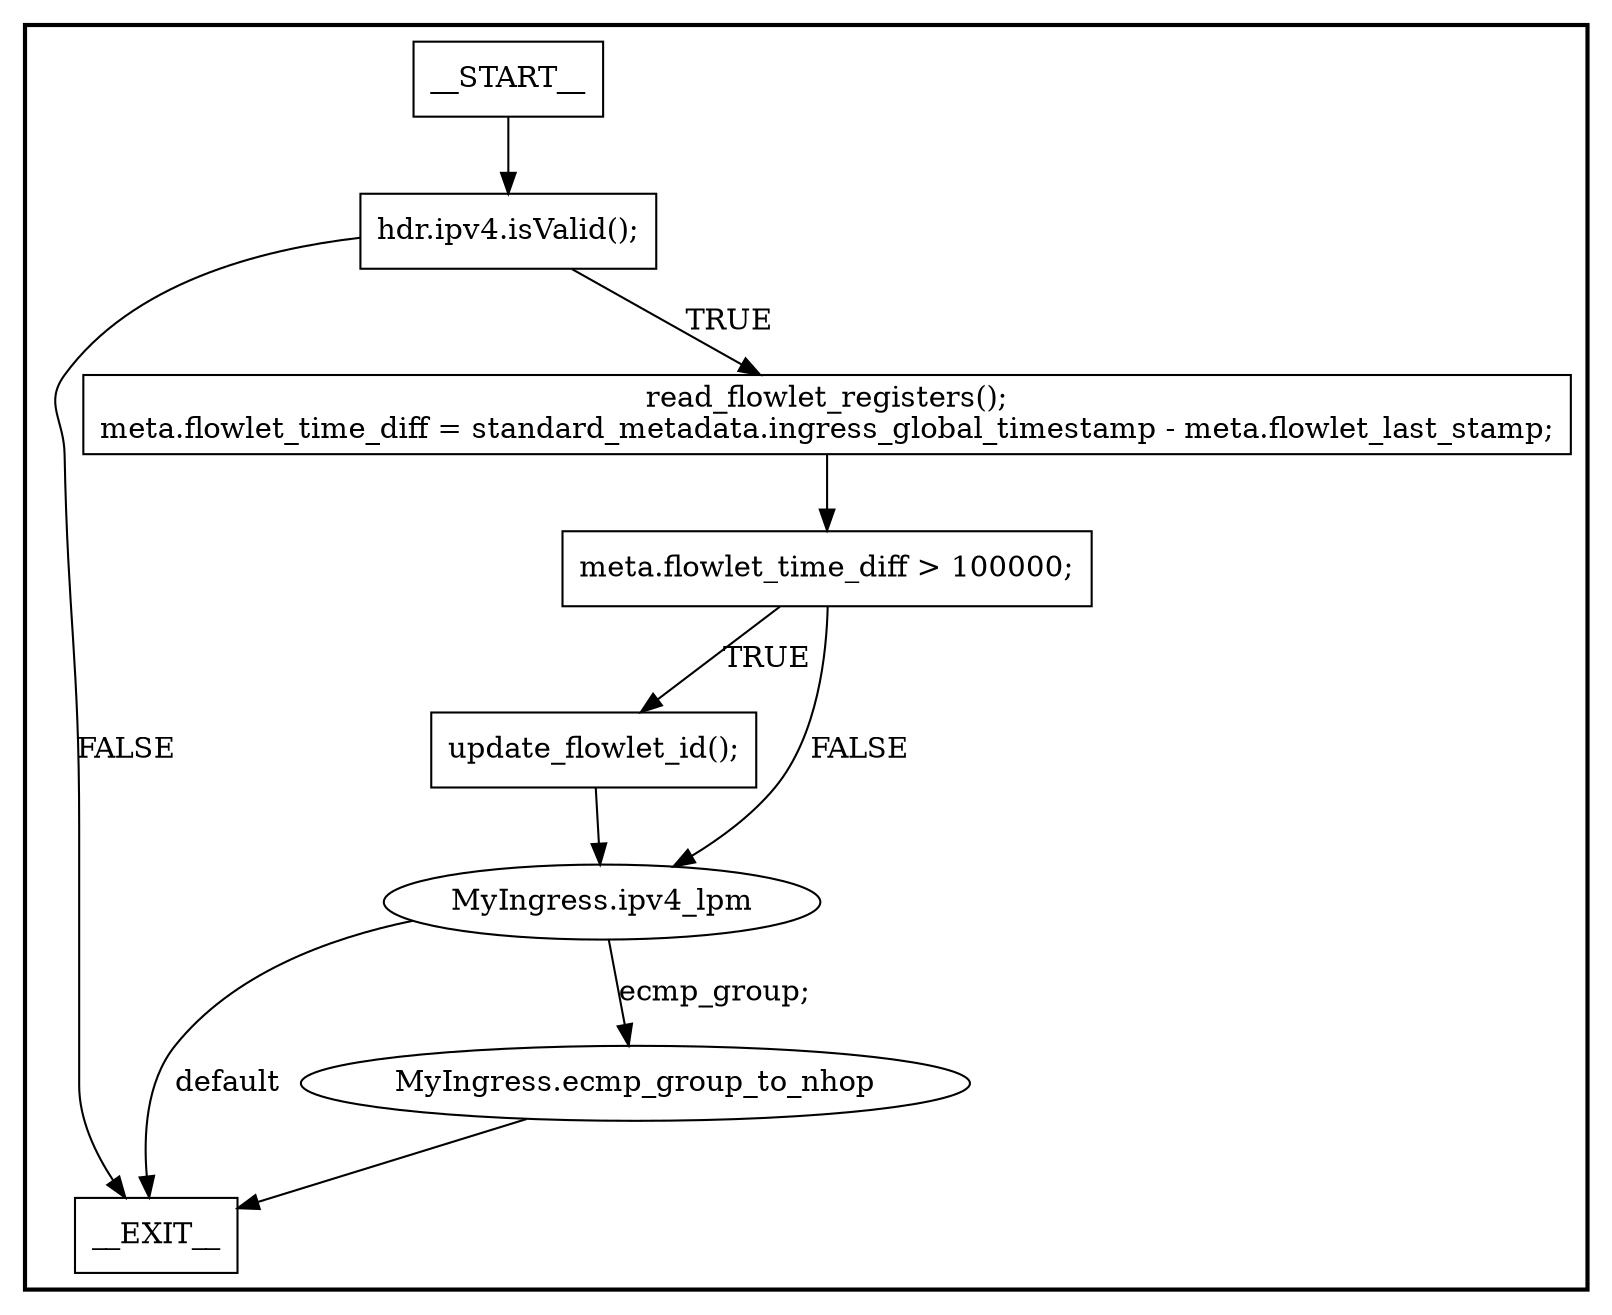 digraph MyIngress {
subgraph cluster {
graph [
label="", labeljust=r, style=bold];
0[label=__START__, margin="", shape=rectangle, style=solid];
1[label=__EXIT__, margin="", shape=rectangle, style=solid];
2[label="hdr.ipv4.isValid();", margin="", shape=rectangle, style=solid];
3[label="read_flowlet_registers();
meta.flowlet_time_diff = standard_metadata.ingress_global_timestamp - meta.flowlet_last_stamp;", margin="", shape=rectangle, style=solid];
4[label="meta.flowlet_time_diff > 100000;", margin="", shape=rectangle, style=solid];
5[label="update_flowlet_id();", margin="", shape=rectangle, style=solid];
6[label="MyIngress.ipv4_lpm", margin="", shape=ellipse, style=solid];
7[label="MyIngress.ecmp_group_to_nhop", margin="", shape=ellipse, style=solid];
0 -> 2[label=""];
2 -> 3[label=TRUE];
2 -> 1[label=FALSE];
3 -> 4[label=""];
4 -> 5[label=TRUE];
4 -> 6[label=FALSE];
5 -> 6[label=""];
6 -> 7[label="ecmp_group;"];
6 -> 1[label=default];
7 -> 1[label=""];
}
}
